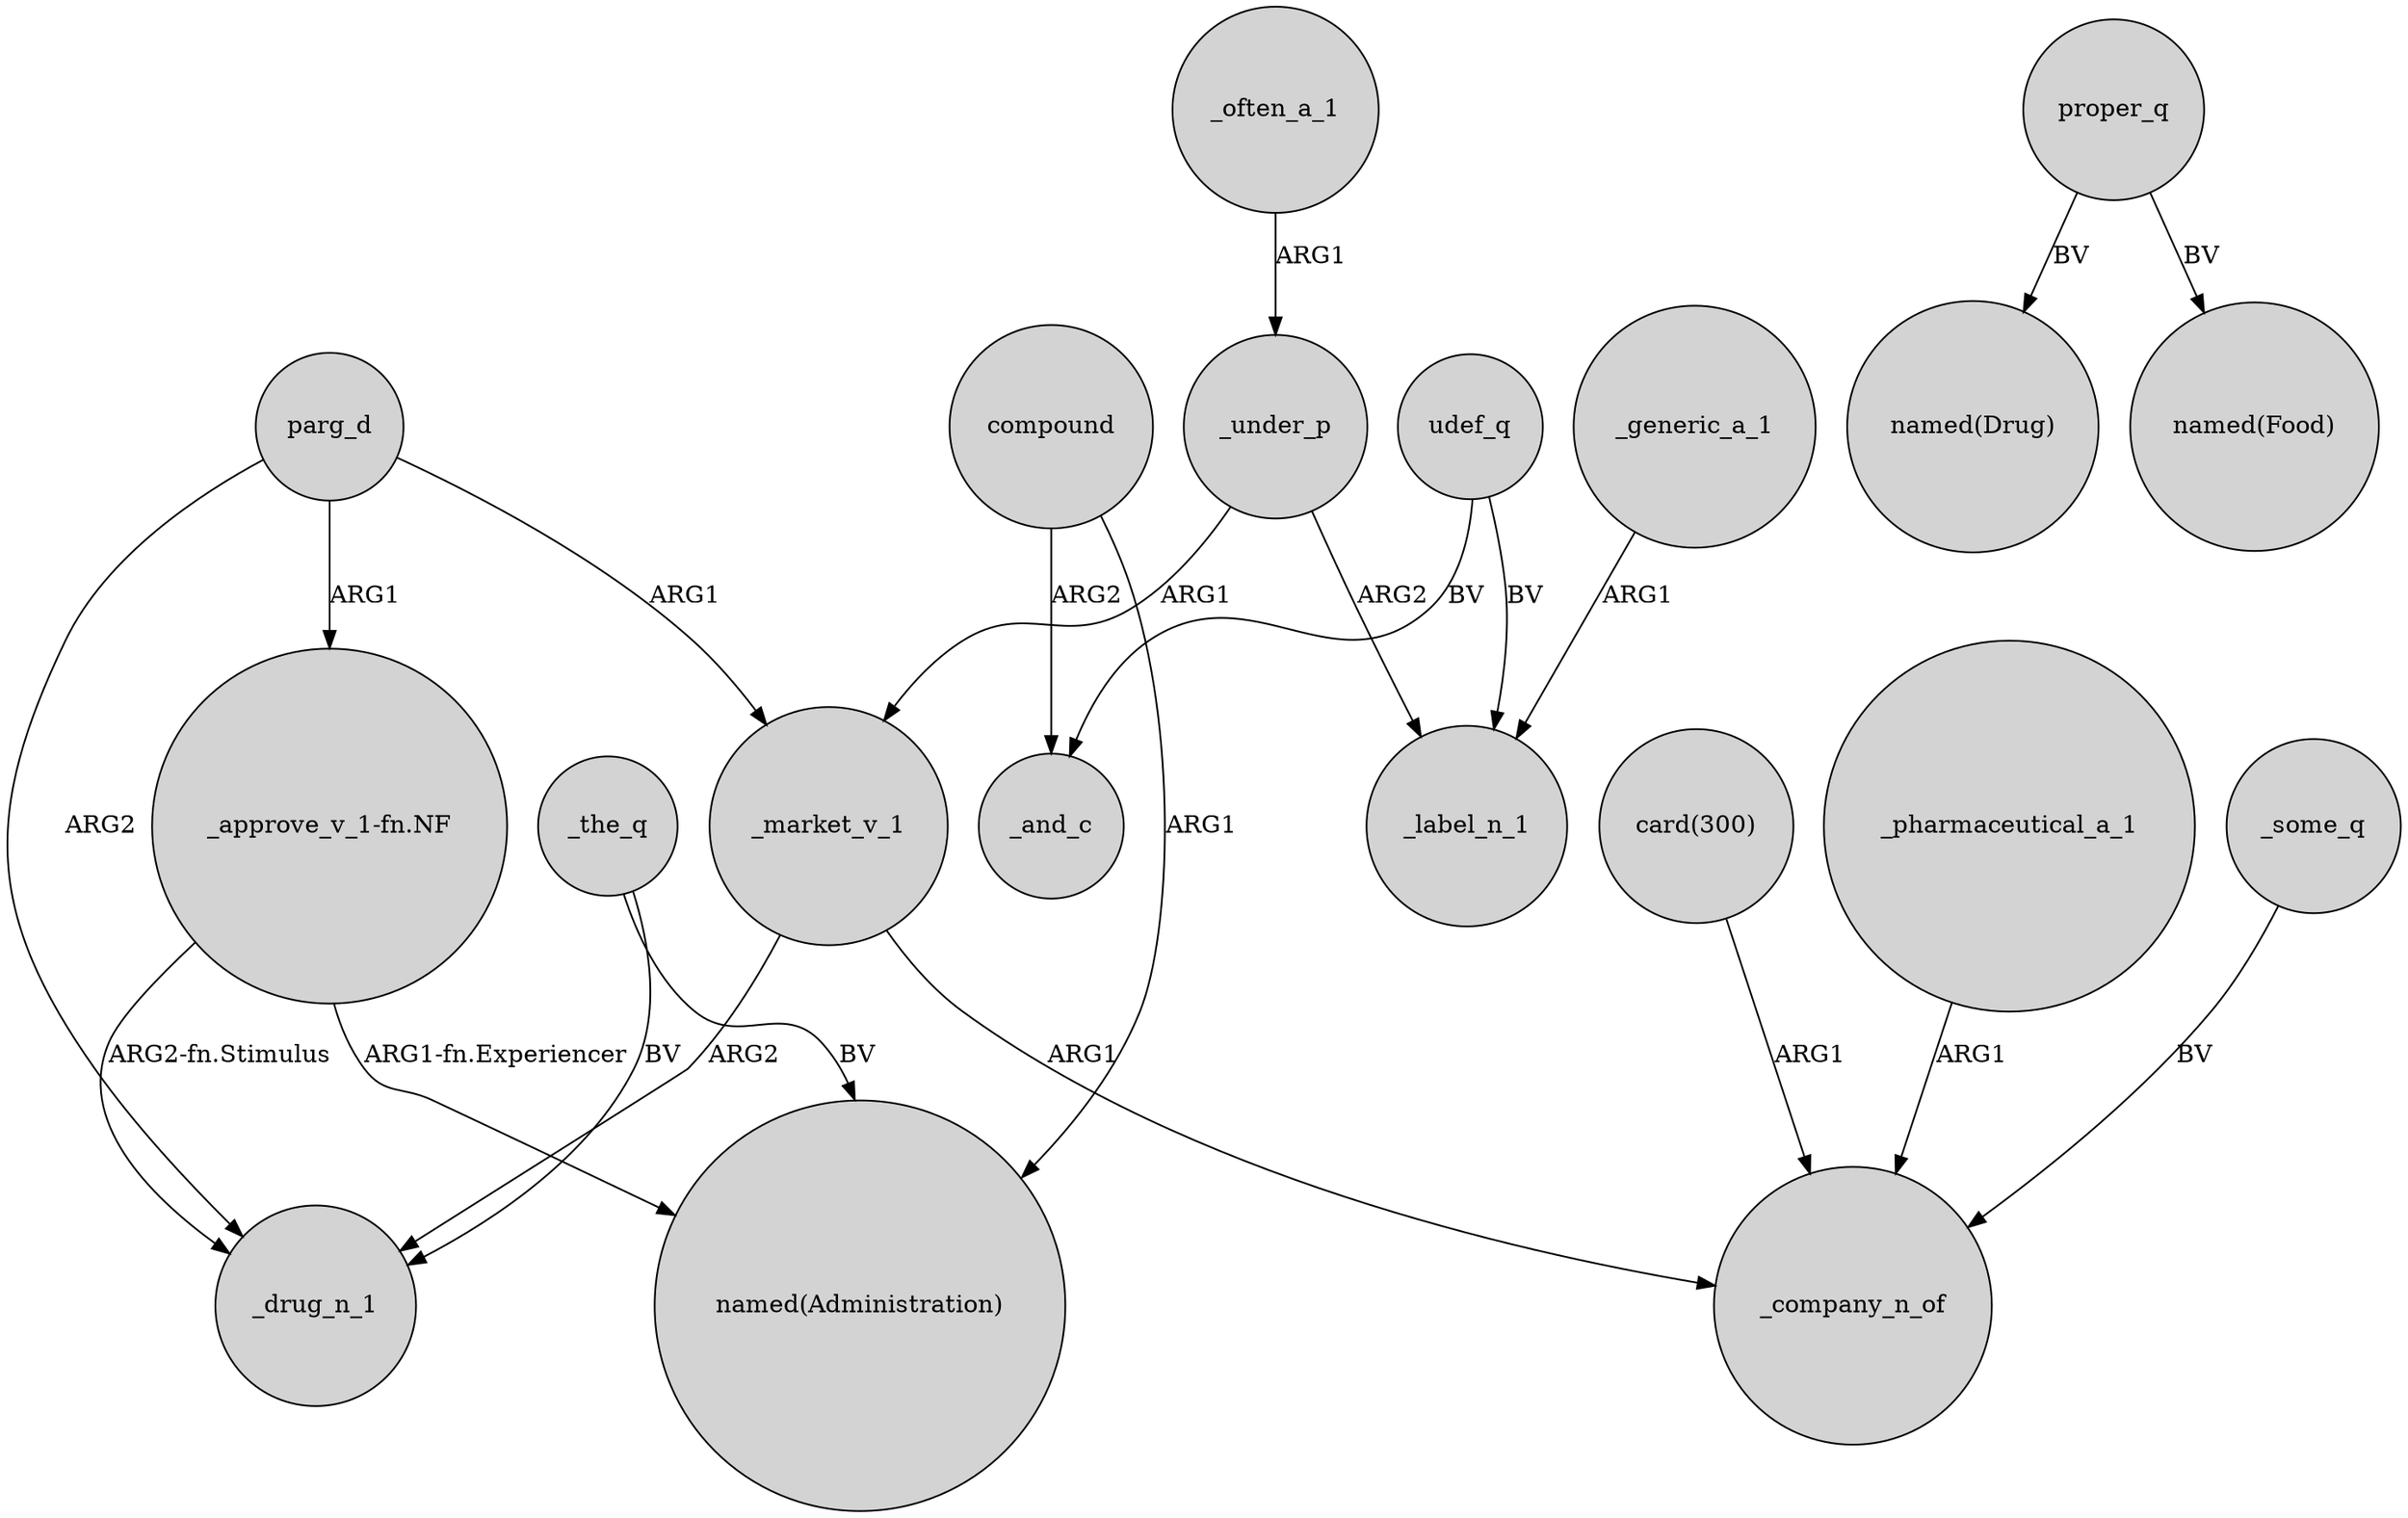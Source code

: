 digraph {
	node [shape=circle style=filled]
	_often_a_1 -> _under_p [label=ARG1]
	proper_q -> "named(Drug)" [label=BV]
	parg_d -> _market_v_1 [label=ARG1]
	"_approve_v_1-fn.NF" -> "named(Administration)" [label="ARG1-fn.Experiencer"]
	"_approve_v_1-fn.NF" -> _drug_n_1 [label="ARG2-fn.Stimulus"]
	proper_q -> "named(Food)" [label=BV]
	parg_d -> _drug_n_1 [label=ARG2]
	_generic_a_1 -> _label_n_1 [label=ARG1]
	compound -> "named(Administration)" [label=ARG1]
	_the_q -> _drug_n_1 [label=BV]
	compound -> _and_c [label=ARG2]
	"card(300)" -> _company_n_of [label=ARG1]
	udef_q -> _label_n_1 [label=BV]
	_the_q -> "named(Administration)" [label=BV]
	_pharmaceutical_a_1 -> _company_n_of [label=ARG1]
	_under_p -> _market_v_1 [label=ARG1]
	_some_q -> _company_n_of [label=BV]
	udef_q -> _and_c [label=BV]
	parg_d -> "_approve_v_1-fn.NF" [label=ARG1]
	_market_v_1 -> _company_n_of [label=ARG1]
	_market_v_1 -> _drug_n_1 [label=ARG2]
	_under_p -> _label_n_1 [label=ARG2]
}
